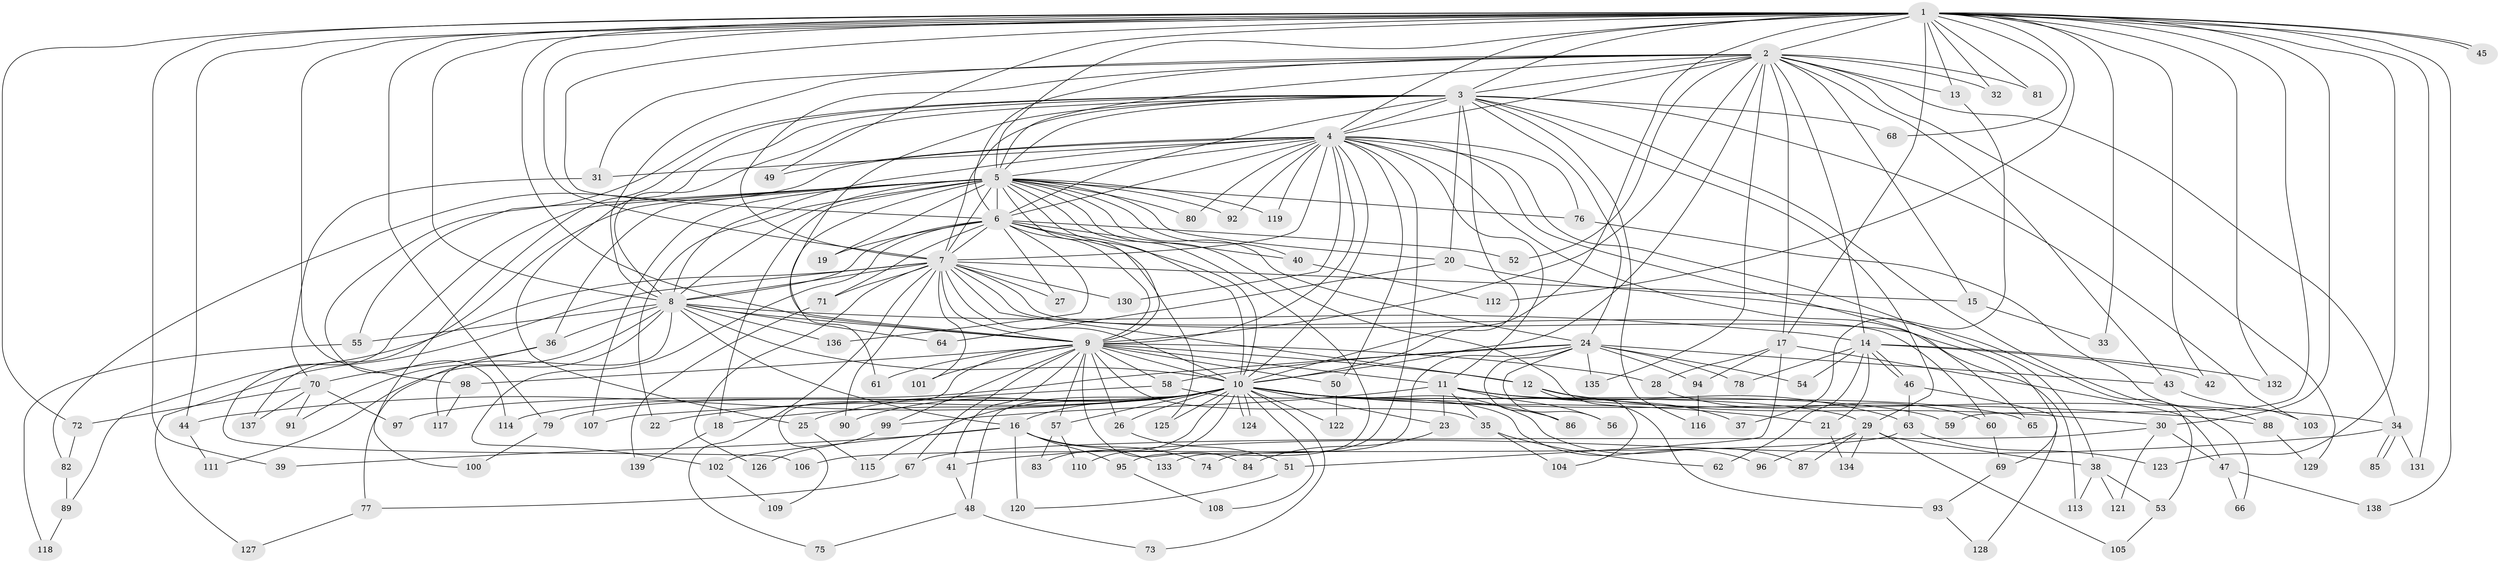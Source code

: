 // coarse degree distribution, {29: 0.009433962264150943, 17: 0.009433962264150943, 28: 0.009433962264150943, 35: 0.009433962264150943, 15: 0.009433962264150943, 22: 0.009433962264150943, 24: 0.009433962264150943, 31: 0.009433962264150943, 8: 0.018867924528301886, 5: 0.02830188679245283, 3: 0.2830188679245283, 6: 0.03773584905660377, 2: 0.4716981132075472, 4: 0.03773584905660377, 12: 0.009433962264150943, 7: 0.009433962264150943, 1: 0.02830188679245283}
// Generated by graph-tools (version 1.1) at 2025/23/03/03/25 07:23:48]
// undirected, 139 vertices, 303 edges
graph export_dot {
graph [start="1"]
  node [color=gray90,style=filled];
  1;
  2;
  3;
  4;
  5;
  6;
  7;
  8;
  9;
  10;
  11;
  12;
  13;
  14;
  15;
  16;
  17;
  18;
  19;
  20;
  21;
  22;
  23;
  24;
  25;
  26;
  27;
  28;
  29;
  30;
  31;
  32;
  33;
  34;
  35;
  36;
  37;
  38;
  39;
  40;
  41;
  42;
  43;
  44;
  45;
  46;
  47;
  48;
  49;
  50;
  51;
  52;
  53;
  54;
  55;
  56;
  57;
  58;
  59;
  60;
  61;
  62;
  63;
  64;
  65;
  66;
  67;
  68;
  69;
  70;
  71;
  72;
  73;
  74;
  75;
  76;
  77;
  78;
  79;
  80;
  81;
  82;
  83;
  84;
  85;
  86;
  87;
  88;
  89;
  90;
  91;
  92;
  93;
  94;
  95;
  96;
  97;
  98;
  99;
  100;
  101;
  102;
  103;
  104;
  105;
  106;
  107;
  108;
  109;
  110;
  111;
  112;
  113;
  114;
  115;
  116;
  117;
  118;
  119;
  120;
  121;
  122;
  123;
  124;
  125;
  126;
  127;
  128;
  129;
  130;
  131;
  132;
  133;
  134;
  135;
  136;
  137;
  138;
  139;
  1 -- 2;
  1 -- 3;
  1 -- 4;
  1 -- 5;
  1 -- 6;
  1 -- 7;
  1 -- 8;
  1 -- 9;
  1 -- 10;
  1 -- 13;
  1 -- 17;
  1 -- 30;
  1 -- 32;
  1 -- 33;
  1 -- 39;
  1 -- 42;
  1 -- 44;
  1 -- 45;
  1 -- 45;
  1 -- 49;
  1 -- 59;
  1 -- 68;
  1 -- 72;
  1 -- 79;
  1 -- 81;
  1 -- 98;
  1 -- 112;
  1 -- 123;
  1 -- 131;
  1 -- 132;
  1 -- 138;
  2 -- 3;
  2 -- 4;
  2 -- 5;
  2 -- 6;
  2 -- 7;
  2 -- 8;
  2 -- 9;
  2 -- 10;
  2 -- 13;
  2 -- 14;
  2 -- 15;
  2 -- 17;
  2 -- 31;
  2 -- 32;
  2 -- 34;
  2 -- 43;
  2 -- 52;
  2 -- 81;
  2 -- 129;
  2 -- 135;
  3 -- 4;
  3 -- 5;
  3 -- 6;
  3 -- 7;
  3 -- 8;
  3 -- 9;
  3 -- 10;
  3 -- 20;
  3 -- 24;
  3 -- 25;
  3 -- 29;
  3 -- 66;
  3 -- 68;
  3 -- 100;
  3 -- 103;
  3 -- 114;
  3 -- 116;
  4 -- 5;
  4 -- 6;
  4 -- 7;
  4 -- 8;
  4 -- 9;
  4 -- 10;
  4 -- 11;
  4 -- 31;
  4 -- 38;
  4 -- 49;
  4 -- 50;
  4 -- 65;
  4 -- 69;
  4 -- 76;
  4 -- 80;
  4 -- 82;
  4 -- 92;
  4 -- 119;
  4 -- 130;
  4 -- 133;
  5 -- 6;
  5 -- 7;
  5 -- 8;
  5 -- 9;
  5 -- 10;
  5 -- 18;
  5 -- 19;
  5 -- 20;
  5 -- 22;
  5 -- 24;
  5 -- 36;
  5 -- 40;
  5 -- 55;
  5 -- 61;
  5 -- 76;
  5 -- 80;
  5 -- 92;
  5 -- 93;
  5 -- 95;
  5 -- 106;
  5 -- 107;
  5 -- 119;
  5 -- 137;
  6 -- 7;
  6 -- 8;
  6 -- 9;
  6 -- 10;
  6 -- 19;
  6 -- 27;
  6 -- 40;
  6 -- 52;
  6 -- 71;
  6 -- 102;
  6 -- 125;
  6 -- 136;
  7 -- 8;
  7 -- 9;
  7 -- 10;
  7 -- 12;
  7 -- 15;
  7 -- 27;
  7 -- 60;
  7 -- 71;
  7 -- 75;
  7 -- 89;
  7 -- 90;
  7 -- 101;
  7 -- 113;
  7 -- 126;
  7 -- 127;
  7 -- 130;
  8 -- 9;
  8 -- 10;
  8 -- 14;
  8 -- 16;
  8 -- 36;
  8 -- 55;
  8 -- 64;
  8 -- 91;
  8 -- 111;
  8 -- 117;
  8 -- 136;
  9 -- 10;
  9 -- 11;
  9 -- 12;
  9 -- 26;
  9 -- 28;
  9 -- 35;
  9 -- 41;
  9 -- 50;
  9 -- 57;
  9 -- 58;
  9 -- 61;
  9 -- 67;
  9 -- 84;
  9 -- 98;
  9 -- 99;
  9 -- 101;
  9 -- 109;
  10 -- 16;
  10 -- 18;
  10 -- 21;
  10 -- 22;
  10 -- 23;
  10 -- 25;
  10 -- 26;
  10 -- 29;
  10 -- 44;
  10 -- 48;
  10 -- 57;
  10 -- 59;
  10 -- 73;
  10 -- 79;
  10 -- 83;
  10 -- 86;
  10 -- 87;
  10 -- 88;
  10 -- 90;
  10 -- 108;
  10 -- 110;
  10 -- 114;
  10 -- 115;
  10 -- 122;
  10 -- 124;
  10 -- 124;
  10 -- 125;
  11 -- 23;
  11 -- 34;
  11 -- 35;
  11 -- 56;
  11 -- 63;
  11 -- 65;
  11 -- 99;
  12 -- 30;
  12 -- 37;
  12 -- 104;
  13 -- 37;
  14 -- 21;
  14 -- 42;
  14 -- 46;
  14 -- 46;
  14 -- 54;
  14 -- 62;
  14 -- 78;
  14 -- 132;
  15 -- 33;
  16 -- 39;
  16 -- 74;
  16 -- 95;
  16 -- 102;
  16 -- 120;
  16 -- 133;
  17 -- 28;
  17 -- 47;
  17 -- 51;
  17 -- 94;
  18 -- 139;
  20 -- 53;
  20 -- 64;
  21 -- 134;
  23 -- 84;
  24 -- 43;
  24 -- 54;
  24 -- 56;
  24 -- 58;
  24 -- 74;
  24 -- 78;
  24 -- 86;
  24 -- 94;
  24 -- 97;
  24 -- 135;
  25 -- 115;
  26 -- 51;
  28 -- 60;
  29 -- 38;
  29 -- 87;
  29 -- 96;
  29 -- 105;
  29 -- 134;
  30 -- 47;
  30 -- 67;
  30 -- 121;
  31 -- 70;
  34 -- 41;
  34 -- 85;
  34 -- 85;
  34 -- 131;
  35 -- 62;
  35 -- 104;
  36 -- 70;
  36 -- 77;
  38 -- 53;
  38 -- 113;
  38 -- 121;
  40 -- 112;
  41 -- 48;
  43 -- 103;
  44 -- 111;
  46 -- 63;
  46 -- 128;
  47 -- 66;
  47 -- 138;
  48 -- 73;
  48 -- 75;
  50 -- 122;
  51 -- 120;
  53 -- 105;
  55 -- 118;
  57 -- 83;
  57 -- 110;
  58 -- 96;
  58 -- 107;
  60 -- 69;
  63 -- 106;
  63 -- 123;
  67 -- 77;
  69 -- 93;
  70 -- 72;
  70 -- 91;
  70 -- 97;
  70 -- 137;
  71 -- 139;
  72 -- 82;
  76 -- 88;
  77 -- 127;
  79 -- 100;
  82 -- 89;
  88 -- 129;
  89 -- 118;
  93 -- 128;
  94 -- 116;
  95 -- 108;
  98 -- 117;
  99 -- 126;
  102 -- 109;
}
